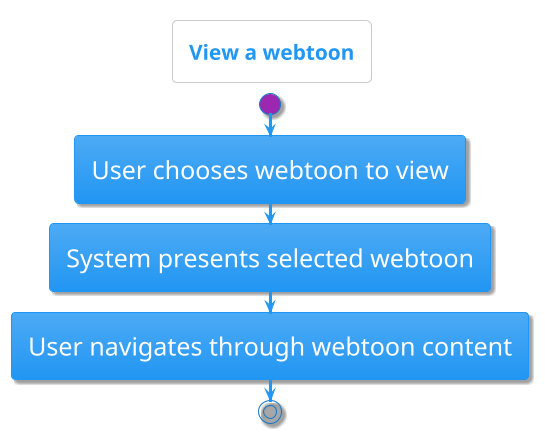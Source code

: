 @startuml
!theme materia
title View a webtoon
skinparam defaultFontSize 24

start
:User chooses webtoon to view;
:System presents selected webtoon;
:User navigates through webtoon content;
stop
@enduml